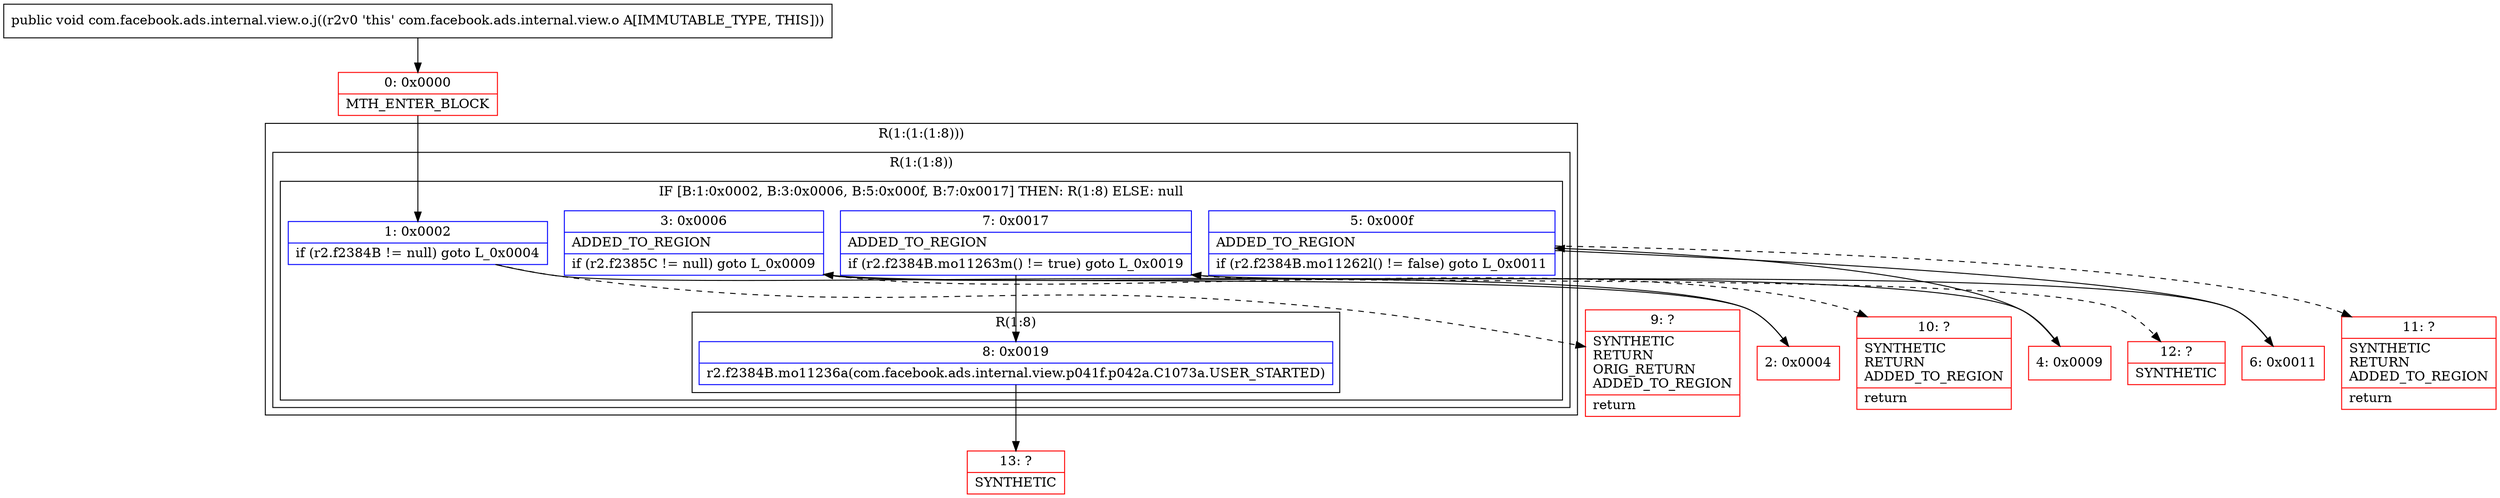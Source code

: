 digraph "CFG forcom.facebook.ads.internal.view.o.j()V" {
subgraph cluster_Region_2058106146 {
label = "R(1:(1:(1:8)))";
node [shape=record,color=blue];
subgraph cluster_Region_371054997 {
label = "R(1:(1:8))";
node [shape=record,color=blue];
subgraph cluster_IfRegion_1531648578 {
label = "IF [B:1:0x0002, B:3:0x0006, B:5:0x000f, B:7:0x0017] THEN: R(1:8) ELSE: null";
node [shape=record,color=blue];
Node_1 [shape=record,label="{1\:\ 0x0002|if (r2.f2384B != null) goto L_0x0004\l}"];
Node_3 [shape=record,label="{3\:\ 0x0006|ADDED_TO_REGION\l|if (r2.f2385C != null) goto L_0x0009\l}"];
Node_5 [shape=record,label="{5\:\ 0x000f|ADDED_TO_REGION\l|if (r2.f2384B.mo11262l() != false) goto L_0x0011\l}"];
Node_7 [shape=record,label="{7\:\ 0x0017|ADDED_TO_REGION\l|if (r2.f2384B.mo11263m() != true) goto L_0x0019\l}"];
subgraph cluster_Region_1041345928 {
label = "R(1:8)";
node [shape=record,color=blue];
Node_8 [shape=record,label="{8\:\ 0x0019|r2.f2384B.mo11236a(com.facebook.ads.internal.view.p041f.p042a.C1073a.USER_STARTED)\l}"];
}
}
}
}
Node_0 [shape=record,color=red,label="{0\:\ 0x0000|MTH_ENTER_BLOCK\l}"];
Node_2 [shape=record,color=red,label="{2\:\ 0x0004}"];
Node_4 [shape=record,color=red,label="{4\:\ 0x0009}"];
Node_6 [shape=record,color=red,label="{6\:\ 0x0011}"];
Node_9 [shape=record,color=red,label="{9\:\ ?|SYNTHETIC\lRETURN\lORIG_RETURN\lADDED_TO_REGION\l|return\l}"];
Node_10 [shape=record,color=red,label="{10\:\ ?|SYNTHETIC\lRETURN\lADDED_TO_REGION\l|return\l}"];
Node_11 [shape=record,color=red,label="{11\:\ ?|SYNTHETIC\lRETURN\lADDED_TO_REGION\l|return\l}"];
Node_12 [shape=record,color=red,label="{12\:\ ?|SYNTHETIC\l}"];
Node_13 [shape=record,color=red,label="{13\:\ ?|SYNTHETIC\l}"];
MethodNode[shape=record,label="{public void com.facebook.ads.internal.view.o.j((r2v0 'this' com.facebook.ads.internal.view.o A[IMMUTABLE_TYPE, THIS])) }"];
MethodNode -> Node_0;
Node_1 -> Node_2;
Node_1 -> Node_9[style=dashed];
Node_3 -> Node_4;
Node_3 -> Node_10[style=dashed];
Node_5 -> Node_6;
Node_5 -> Node_11[style=dashed];
Node_7 -> Node_8;
Node_7 -> Node_12[style=dashed];
Node_8 -> Node_13;
Node_0 -> Node_1;
Node_2 -> Node_3;
Node_4 -> Node_5;
Node_6 -> Node_7;
}

